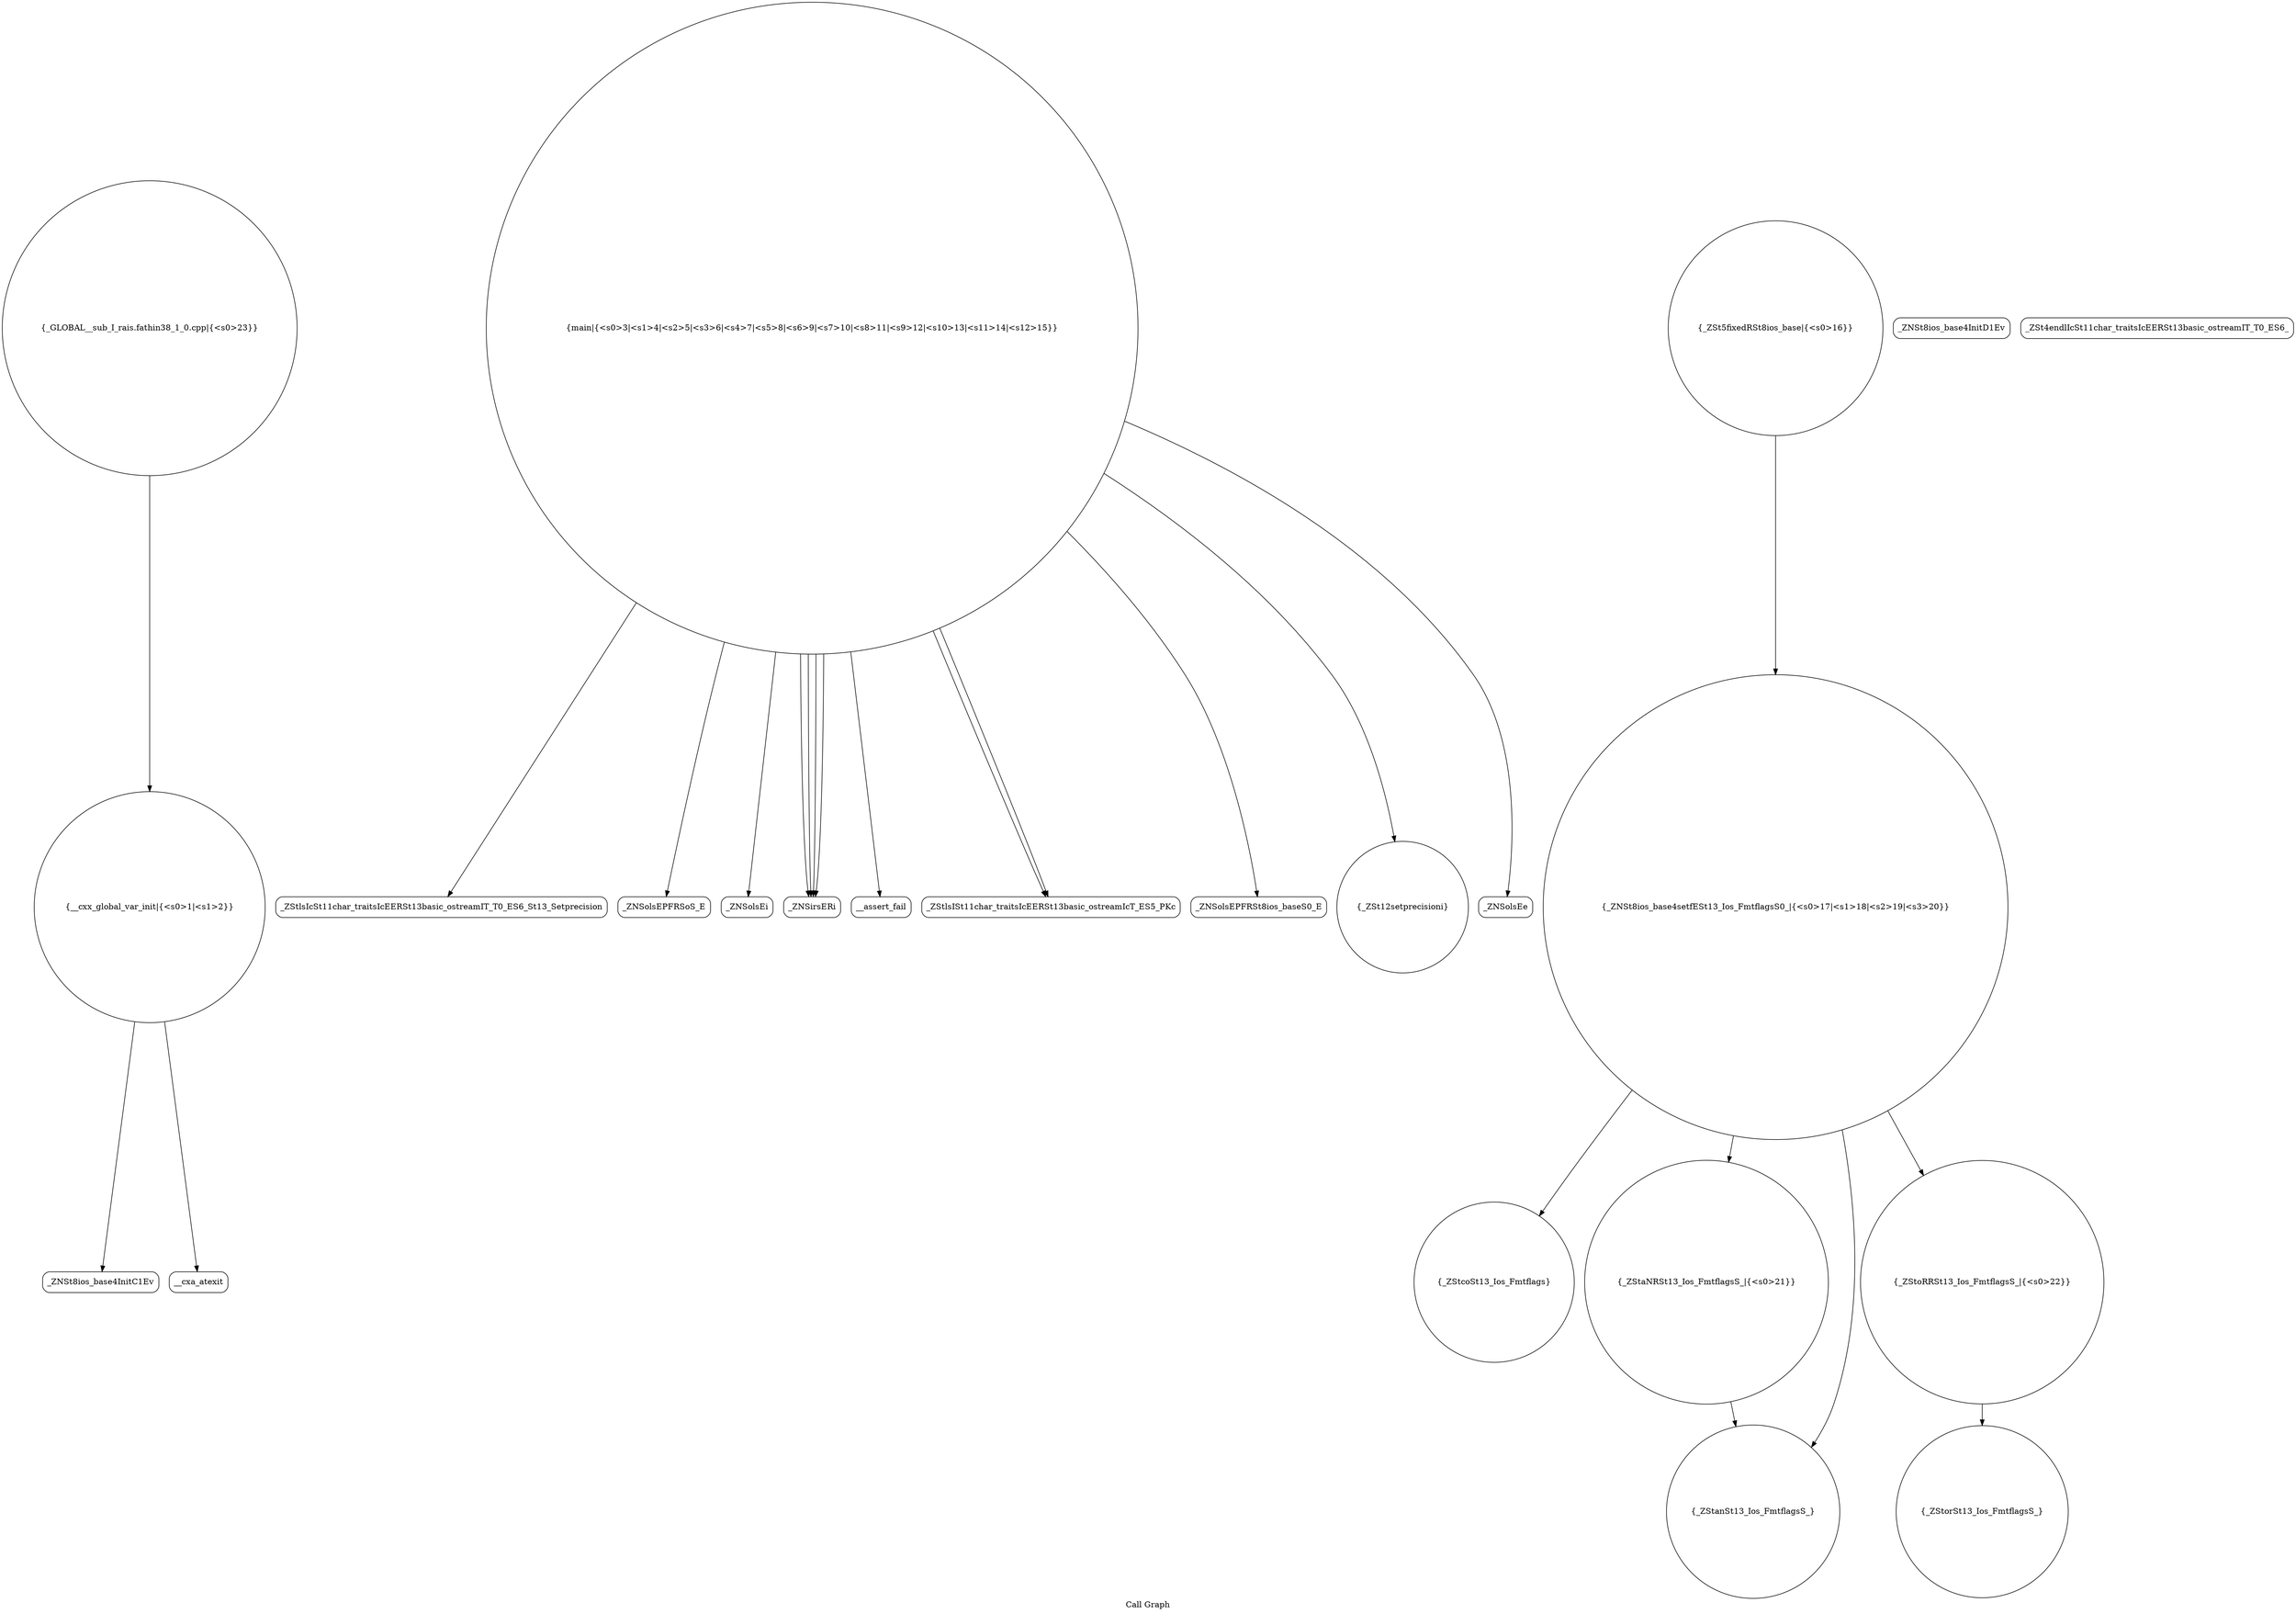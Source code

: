 digraph "Call Graph" {
	label="Call Graph";

	Node0x56170e1506d0 [shape=record,shape=circle,label="{__cxx_global_var_init|{<s0>1|<s1>2}}"];
	Node0x56170e1506d0:s0 -> Node0x56170e150b60[color=black];
	Node0x56170e1506d0:s1 -> Node0x56170e150c60[color=black];
	Node0x56170e150e60 [shape=record,shape=Mrecord,label="{_ZStlsIcSt11char_traitsIcEERSt13basic_ostreamIT_T0_ES6_St13_Setprecision}"];
	Node0x56170e1511e0 [shape=record,shape=Mrecord,label="{_ZNSolsEPFRSoS_E}"];
	Node0x56170e151560 [shape=record,shape=circle,label="{_ZStorSt13_Ios_FmtflagsS_}"];
	Node0x56170e150be0 [shape=record,shape=Mrecord,label="{_ZNSt8ios_base4InitD1Ev}"];
	Node0x56170e150f60 [shape=record,shape=Mrecord,label="{_ZNSolsEi}"];
	Node0x56170e1512e0 [shape=record,shape=circle,label="{_ZNSt8ios_base4setfESt13_Ios_FmtflagsS0_|{<s0>17|<s1>18|<s2>19|<s3>20}}"];
	Node0x56170e1512e0:s0 -> Node0x56170e1513e0[color=black];
	Node0x56170e1512e0:s1 -> Node0x56170e151360[color=black];
	Node0x56170e1512e0:s2 -> Node0x56170e1514e0[color=black];
	Node0x56170e1512e0:s3 -> Node0x56170e151460[color=black];
	Node0x56170e150ce0 [shape=record,shape=circle,label="{main|{<s0>3|<s1>4|<s2>5|<s3>6|<s4>7|<s5>8|<s6>9|<s7>10|<s8>11|<s9>12|<s10>13|<s11>14|<s12>15}}"];
	Node0x56170e150ce0:s0 -> Node0x56170e150d60[color=black];
	Node0x56170e150ce0:s1 -> Node0x56170e150d60[color=black];
	Node0x56170e150ce0:s2 -> Node0x56170e150d60[color=black];
	Node0x56170e150ce0:s3 -> Node0x56170e150d60[color=black];
	Node0x56170e150ce0:s4 -> Node0x56170e150de0[color=black];
	Node0x56170e150ce0:s5 -> Node0x56170e150ee0[color=black];
	Node0x56170e150ce0:s6 -> Node0x56170e150f60[color=black];
	Node0x56170e150ce0:s7 -> Node0x56170e150ee0[color=black];
	Node0x56170e150ce0:s8 -> Node0x56170e150fe0[color=black];
	Node0x56170e150ce0:s9 -> Node0x56170e1510e0[color=black];
	Node0x56170e150ce0:s10 -> Node0x56170e150e60[color=black];
	Node0x56170e150ce0:s11 -> Node0x56170e151160[color=black];
	Node0x56170e150ce0:s12 -> Node0x56170e1511e0[color=black];
	Node0x56170e151060 [shape=record,shape=circle,label="{_ZSt5fixedRSt8ios_base|{<s0>16}}"];
	Node0x56170e151060:s0 -> Node0x56170e1512e0[color=black];
	Node0x56170e1513e0 [shape=record,shape=circle,label="{_ZStcoSt13_Ios_Fmtflags}"];
	Node0x56170e150de0 [shape=record,shape=Mrecord,label="{__assert_fail}"];
	Node0x56170e151160 [shape=record,shape=Mrecord,label="{_ZNSolsEe}"];
	Node0x56170e1514e0 [shape=record,shape=circle,label="{_ZStanSt13_Ios_FmtflagsS_}"];
	Node0x56170e150b60 [shape=record,shape=Mrecord,label="{_ZNSt8ios_base4InitC1Ev}"];
	Node0x56170e150ee0 [shape=record,shape=Mrecord,label="{_ZStlsISt11char_traitsIcEERSt13basic_ostreamIcT_ES5_PKc}"];
	Node0x56170e151260 [shape=record,shape=Mrecord,label="{_ZSt4endlIcSt11char_traitsIcEERSt13basic_ostreamIT_T0_ES6_}"];
	Node0x56170e1515e0 [shape=record,shape=circle,label="{_GLOBAL__sub_I_rais.fathin38_1_0.cpp|{<s0>23}}"];
	Node0x56170e1515e0:s0 -> Node0x56170e1506d0[color=black];
	Node0x56170e150c60 [shape=record,shape=Mrecord,label="{__cxa_atexit}"];
	Node0x56170e150fe0 [shape=record,shape=Mrecord,label="{_ZNSolsEPFRSt8ios_baseS0_E}"];
	Node0x56170e151360 [shape=record,shape=circle,label="{_ZStaNRSt13_Ios_FmtflagsS_|{<s0>21}}"];
	Node0x56170e151360:s0 -> Node0x56170e1514e0[color=black];
	Node0x56170e150d60 [shape=record,shape=Mrecord,label="{_ZNSirsERi}"];
	Node0x56170e1510e0 [shape=record,shape=circle,label="{_ZSt12setprecisioni}"];
	Node0x56170e151460 [shape=record,shape=circle,label="{_ZStoRRSt13_Ios_FmtflagsS_|{<s0>22}}"];
	Node0x56170e151460:s0 -> Node0x56170e151560[color=black];
}
